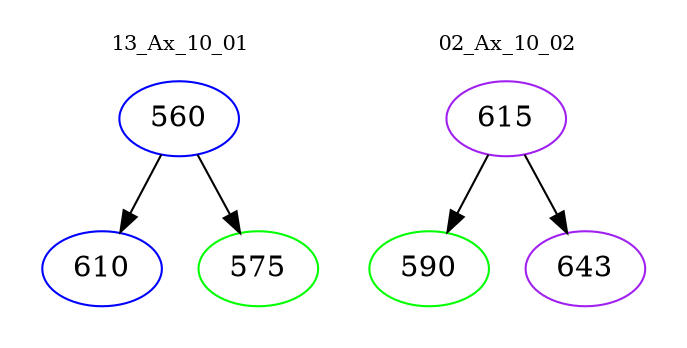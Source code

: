digraph{
subgraph cluster_0 {
color = white
label = "13_Ax_10_01";
fontsize=10;
T0_560 [label="560", color="blue"]
T0_560 -> T0_610 [color="black"]
T0_610 [label="610", color="blue"]
T0_560 -> T0_575 [color="black"]
T0_575 [label="575", color="green"]
}
subgraph cluster_1 {
color = white
label = "02_Ax_10_02";
fontsize=10;
T1_615 [label="615", color="purple"]
T1_615 -> T1_590 [color="black"]
T1_590 [label="590", color="green"]
T1_615 -> T1_643 [color="black"]
T1_643 [label="643", color="purple"]
}
}
